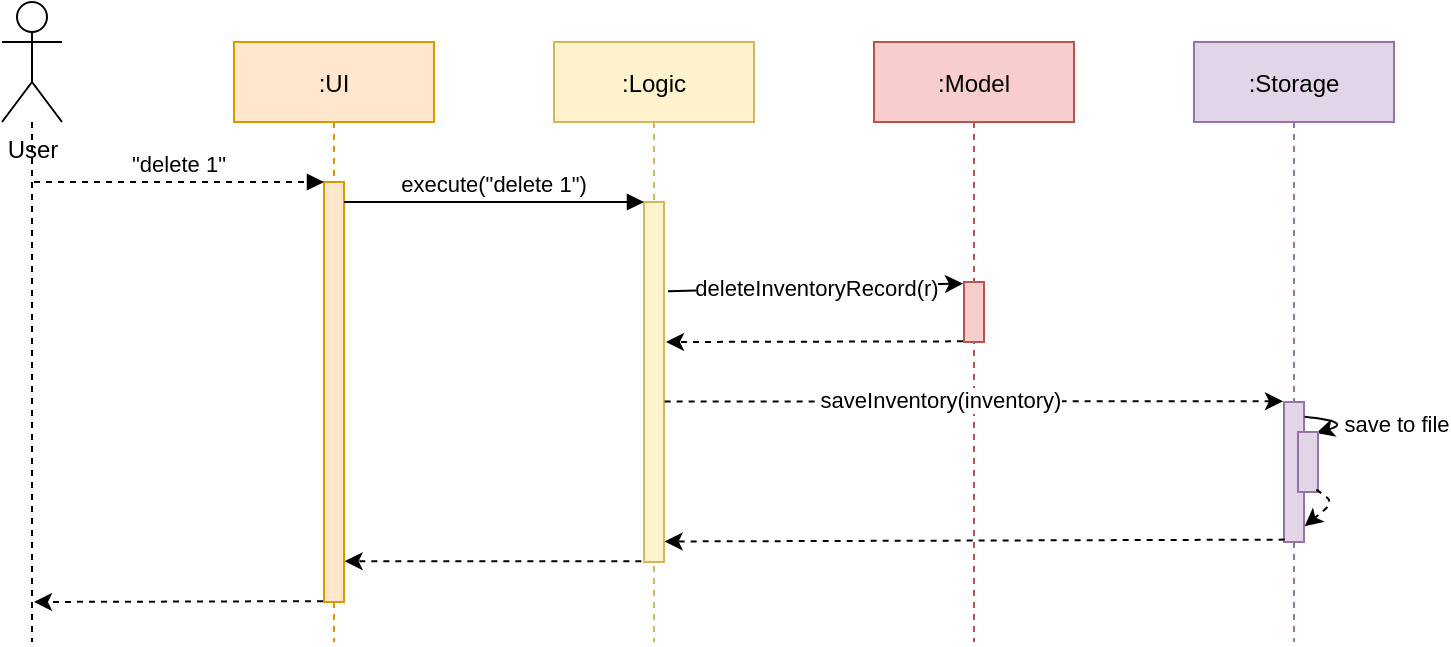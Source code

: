 <mxfile version="13.8.1" type="google"><diagram id="kgpKYQtTHZ0yAKxKKP6v" name="Page-1"><mxGraphModel dx="1188" dy="662" grid="1" gridSize="10" guides="1" tooltips="1" connect="1" arrows="1" fold="1" page="1" pageScale="1" pageWidth="850" pageHeight="1100" math="0" shadow="0"><root><mxCell id="0"/><mxCell id="1" parent="0"/><mxCell id="3nuBFxr9cyL0pnOWT2aG-1" value=":UI" style="shape=umlLifeline;perimeter=lifelinePerimeter;container=1;collapsible=0;recursiveResize=0;rounded=0;shadow=0;strokeWidth=1;fillColor=#ffe6cc;strokeColor=#d79b00;" parent="1" vertex="1"><mxGeometry x="200" y="80" width="100" height="300" as="geometry"/></mxCell><mxCell id="3nuBFxr9cyL0pnOWT2aG-2" value="" style="points=[];perimeter=orthogonalPerimeter;rounded=0;shadow=0;strokeWidth=1;fillColor=#ffe6cc;strokeColor=#d79b00;" parent="3nuBFxr9cyL0pnOWT2aG-1" vertex="1"><mxGeometry x="45" y="70" width="10" height="210" as="geometry"/></mxCell><mxCell id="3nuBFxr9cyL0pnOWT2aG-5" value=":Logic" style="shape=umlLifeline;perimeter=lifelinePerimeter;container=1;collapsible=0;recursiveResize=0;rounded=0;shadow=0;strokeWidth=1;fillColor=#fff2cc;strokeColor=#d6b656;" parent="1" vertex="1"><mxGeometry x="360" y="80" width="100" height="300" as="geometry"/></mxCell><mxCell id="3nuBFxr9cyL0pnOWT2aG-6" value="" style="points=[];perimeter=orthogonalPerimeter;rounded=0;shadow=0;strokeWidth=1;fillColor=#fff2cc;strokeColor=#d6b656;" parent="3nuBFxr9cyL0pnOWT2aG-5" vertex="1"><mxGeometry x="45" y="80" width="10" height="180" as="geometry"/></mxCell><mxCell id="3nuBFxr9cyL0pnOWT2aG-8" value="execute(&quot;delete 1&quot;)" style="verticalAlign=bottom;endArrow=block;entryX=0;entryY=0;shadow=0;strokeWidth=1;" parent="1" source="3nuBFxr9cyL0pnOWT2aG-2" target="3nuBFxr9cyL0pnOWT2aG-6" edge="1"><mxGeometry relative="1" as="geometry"><mxPoint x="355" y="160" as="sourcePoint"/></mxGeometry></mxCell><mxCell id="Jd275HhfF5UQb5Kzj66e-1" value=":Model" style="shape=umlLifeline;perimeter=lifelinePerimeter;container=1;collapsible=0;recursiveResize=0;rounded=0;shadow=0;strokeWidth=1;fillColor=#f8cecc;strokeColor=#b85450;" vertex="1" parent="1"><mxGeometry x="520" y="80" width="100" height="300" as="geometry"/></mxCell><mxCell id="Jd275HhfF5UQb5Kzj66e-2" value="" style="points=[];perimeter=orthogonalPerimeter;rounded=0;shadow=0;strokeWidth=1;fillColor=#f8cecc;strokeColor=#b85450;" vertex="1" parent="Jd275HhfF5UQb5Kzj66e-1"><mxGeometry x="45" y="120" width="10" height="30" as="geometry"/></mxCell><mxCell id="Jd275HhfF5UQb5Kzj66e-3" value=":Storage" style="shape=umlLifeline;perimeter=lifelinePerimeter;container=1;collapsible=0;recursiveResize=0;rounded=0;shadow=0;strokeWidth=1;fillColor=#e1d5e7;strokeColor=#9673a6;" vertex="1" parent="1"><mxGeometry x="680" y="80" width="100" height="300" as="geometry"/></mxCell><mxCell id="Jd275HhfF5UQb5Kzj66e-4" value="" style="points=[];perimeter=orthogonalPerimeter;rounded=0;shadow=0;strokeWidth=1;fillColor=#e1d5e7;strokeColor=#9673a6;" vertex="1" parent="Jd275HhfF5UQb5Kzj66e-3"><mxGeometry x="45" y="180" width="10" height="70" as="geometry"/></mxCell><mxCell id="Jd275HhfF5UQb5Kzj66e-22" value="" style="endArrow=classic;html=1;exitX=1.033;exitY=0.106;exitDx=0;exitDy=0;exitPerimeter=0;curved=1;entryX=0.917;entryY=0.017;entryDx=0;entryDy=0;entryPerimeter=0;" edge="1" parent="Jd275HhfF5UQb5Kzj66e-3" source="Jd275HhfF5UQb5Kzj66e-4" target="Jd275HhfF5UQb5Kzj66e-25"><mxGeometry width="50" height="50" relative="1" as="geometry"><mxPoint x="-360" y="230" as="sourcePoint"/><mxPoint x="110" y="170" as="targetPoint"/><Array as="points"><mxPoint x="80" y="190"/></Array></mxGeometry></mxCell><mxCell id="Jd275HhfF5UQb5Kzj66e-23" value="save to file" style="edgeLabel;html=1;align=center;verticalAlign=middle;resizable=0;points=[];" vertex="1" connectable="0" parent="Jd275HhfF5UQb5Kzj66e-22"><mxGeometry x="-0.39" y="-4" relative="1" as="geometry"><mxPoint x="32.06" y="-2.26" as="offset"/></mxGeometry></mxCell><mxCell id="Jd275HhfF5UQb5Kzj66e-25" value="" style="points=[];perimeter=orthogonalPerimeter;rounded=0;shadow=0;strokeWidth=1;fillColor=#e1d5e7;strokeColor=#9673a6;" vertex="1" parent="Jd275HhfF5UQb5Kzj66e-3"><mxGeometry x="52" y="195" width="10" height="30" as="geometry"/></mxCell><mxCell id="Jd275HhfF5UQb5Kzj66e-28" value="" style="endArrow=classic;html=1;exitX=0.917;exitY=0.961;exitDx=0;exitDy=0;exitPerimeter=0;entryX=1.033;entryY=0.888;entryDx=0;entryDy=0;entryPerimeter=0;dashed=1;" edge="1" parent="Jd275HhfF5UQb5Kzj66e-3" source="Jd275HhfF5UQb5Kzj66e-25" target="Jd275HhfF5UQb5Kzj66e-4"><mxGeometry width="50" height="50" relative="1" as="geometry"><mxPoint x="-360" y="230" as="sourcePoint"/><mxPoint x="-310" y="180" as="targetPoint"/><Array as="points"><mxPoint x="70" y="230"/></Array></mxGeometry></mxCell><mxCell id="3nuBFxr9cyL0pnOWT2aG-3" value="&quot;delete 1&quot;" style="verticalAlign=bottom;startArrow=none;endArrow=block;startSize=8;shadow=0;strokeWidth=1;startFill=0;dashed=1;" parent="1" target="3nuBFxr9cyL0pnOWT2aG-2" edge="1"><mxGeometry relative="1" as="geometry"><mxPoint x="100" y="150" as="sourcePoint"/><Array as="points"><mxPoint x="200" y="150"/></Array></mxGeometry></mxCell><mxCell id="Jd275HhfF5UQb5Kzj66e-13" style="edgeStyle=orthogonalEdgeStyle;rounded=0;orthogonalLoop=1;jettySize=auto;html=1;dashed=1;startArrow=none;startFill=0;endArrow=none;endFill=0;" edge="1" parent="1" source="Jd275HhfF5UQb5Kzj66e-9"><mxGeometry relative="1" as="geometry"><mxPoint x="99" y="380" as="targetPoint"/><mxPoint x="99" y="150" as="sourcePoint"/></mxGeometry></mxCell><mxCell id="Jd275HhfF5UQb5Kzj66e-9" value="User" style="shape=umlActor;verticalLabelPosition=bottom;verticalAlign=top;html=1;outlineConnect=0;fillColor=#FFFFFF;" vertex="1" parent="1"><mxGeometry x="84" y="60" width="30" height="60" as="geometry"/></mxCell><mxCell id="Jd275HhfF5UQb5Kzj66e-17" value="deleteInventoryRecord(r)" style="endArrow=classic;html=1;exitX=1.2;exitY=0.248;exitDx=0;exitDy=0;exitPerimeter=0;entryX=-0.05;entryY=0.025;entryDx=0;entryDy=0;entryPerimeter=0;" edge="1" parent="1" source="3nuBFxr9cyL0pnOWT2aG-6" target="Jd275HhfF5UQb5Kzj66e-2"><mxGeometry width="50" height="50" relative="1" as="geometry"><mxPoint x="320" y="310" as="sourcePoint"/><mxPoint x="510" y="230" as="targetPoint"/></mxGeometry></mxCell><mxCell id="Jd275HhfF5UQb5Kzj66e-19" value="" style="endArrow=classic;html=1;exitX=-0.05;exitY=0.989;exitDx=0;exitDy=0;exitPerimeter=0;dashed=1;" edge="1" parent="1" source="Jd275HhfF5UQb5Kzj66e-2"><mxGeometry width="50" height="50" relative="1" as="geometry"><mxPoint x="320" y="310" as="sourcePoint"/><mxPoint x="416" y="230" as="targetPoint"/></mxGeometry></mxCell><mxCell id="Jd275HhfF5UQb5Kzj66e-20" value="" style="endArrow=classic;html=1;dashed=1;entryX=-0.05;entryY=-0.005;entryDx=0;entryDy=0;entryPerimeter=0;exitX=1.033;exitY=0.554;exitDx=0;exitDy=0;exitPerimeter=0;" edge="1" parent="1" source="3nuBFxr9cyL0pnOWT2aG-6" target="Jd275HhfF5UQb5Kzj66e-4"><mxGeometry width="50" height="50" relative="1" as="geometry"><mxPoint x="420" y="260" as="sourcePoint"/><mxPoint x="370" y="260" as="targetPoint"/></mxGeometry></mxCell><mxCell id="Jd275HhfF5UQb5Kzj66e-21" value="saveInventory(inventory)" style="edgeLabel;html=1;align=center;verticalAlign=middle;resizable=0;points=[];" vertex="1" connectable="0" parent="Jd275HhfF5UQb5Kzj66e-20"><mxGeometry x="-0.111" y="1" relative="1" as="geometry"><mxPoint as="offset"/></mxGeometry></mxCell><mxCell id="Jd275HhfF5UQb5Kzj66e-29" value="" style="endArrow=classic;html=1;dashed=1;exitX=0.033;exitY=0.983;exitDx=0;exitDy=0;exitPerimeter=0;entryX=1.033;entryY=0.943;entryDx=0;entryDy=0;entryPerimeter=0;" edge="1" parent="1" source="Jd275HhfF5UQb5Kzj66e-4" target="3nuBFxr9cyL0pnOWT2aG-6"><mxGeometry width="50" height="50" relative="1" as="geometry"><mxPoint x="320" y="310" as="sourcePoint"/><mxPoint x="370" y="260" as="targetPoint"/></mxGeometry></mxCell><mxCell id="Jd275HhfF5UQb5Kzj66e-30" value="" style="endArrow=classic;html=1;dashed=1;exitX=-0.133;exitY=0.998;exitDx=0;exitDy=0;exitPerimeter=0;entryX=1.033;entryY=0.903;entryDx=0;entryDy=0;entryPerimeter=0;" edge="1" parent="1" source="3nuBFxr9cyL0pnOWT2aG-6" target="3nuBFxr9cyL0pnOWT2aG-2"><mxGeometry width="50" height="50" relative="1" as="geometry"><mxPoint x="320" y="310" as="sourcePoint"/><mxPoint x="370" y="260" as="targetPoint"/></mxGeometry></mxCell><mxCell id="Jd275HhfF5UQb5Kzj66e-31" value="" style="endArrow=classic;html=1;dashed=1;exitX=-0.05;exitY=0.998;exitDx=0;exitDy=0;exitPerimeter=0;" edge="1" parent="1" source="3nuBFxr9cyL0pnOWT2aG-2"><mxGeometry width="50" height="50" relative="1" as="geometry"><mxPoint x="320" y="310" as="sourcePoint"/><mxPoint x="100" y="360" as="targetPoint"/></mxGeometry></mxCell></root></mxGraphModel></diagram></mxfile>
